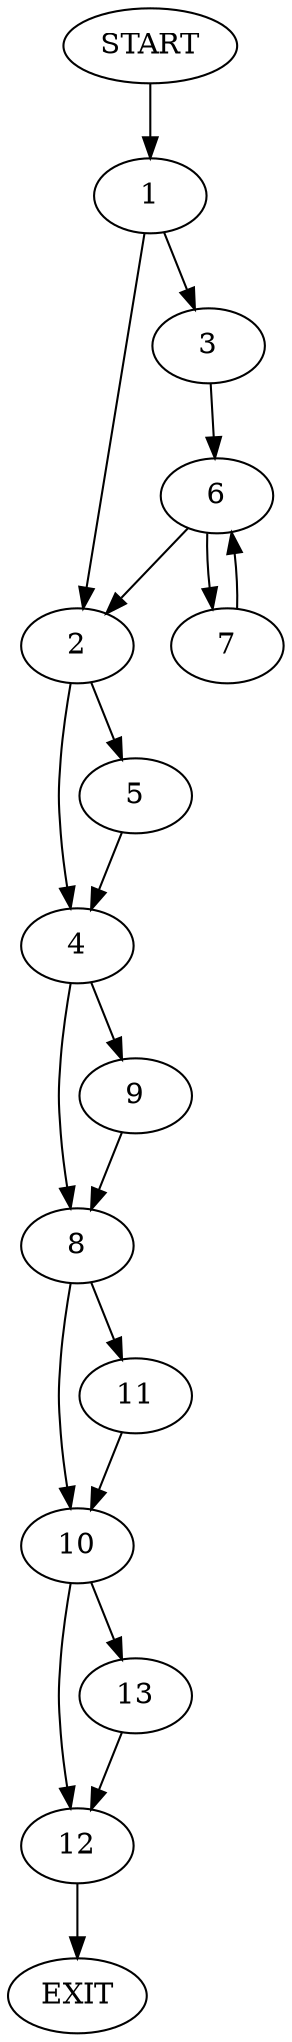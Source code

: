 digraph {
0 [label="START"]
14 [label="EXIT"]
0 -> 1
1 -> 2
1 -> 3
2 -> 4
2 -> 5
3 -> 6
6 -> 2
6 -> 7
7 -> 6
5 -> 4
4 -> 8
4 -> 9
8 -> 10
8 -> 11
9 -> 8
10 -> 12
10 -> 13
11 -> 10
13 -> 12
12 -> 14
}
